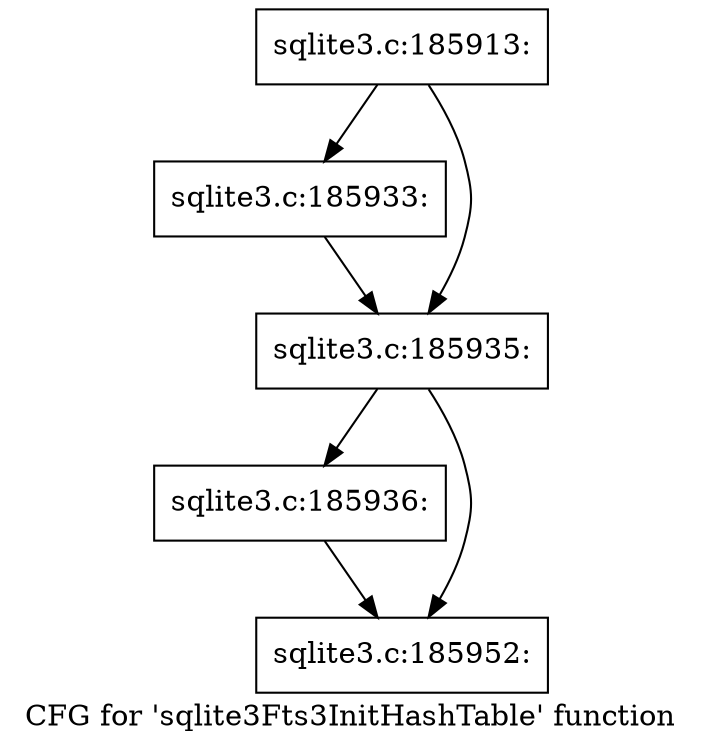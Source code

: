 digraph "CFG for 'sqlite3Fts3InitHashTable' function" {
	label="CFG for 'sqlite3Fts3InitHashTable' function";

	Node0x55c0face0610 [shape=record,label="{sqlite3.c:185913:}"];
	Node0x55c0face0610 -> Node0x55c0face64c0;
	Node0x55c0face0610 -> Node0x55c0face6510;
	Node0x55c0face64c0 [shape=record,label="{sqlite3.c:185933:}"];
	Node0x55c0face64c0 -> Node0x55c0face6510;
	Node0x55c0face6510 [shape=record,label="{sqlite3.c:185935:}"];
	Node0x55c0face6510 -> Node0x55c0f6c7c140;
	Node0x55c0face6510 -> Node0x55c0face71a0;
	Node0x55c0f6c7c140 [shape=record,label="{sqlite3.c:185936:}"];
	Node0x55c0f6c7c140 -> Node0x55c0face71a0;
	Node0x55c0face71a0 [shape=record,label="{sqlite3.c:185952:}"];
}
